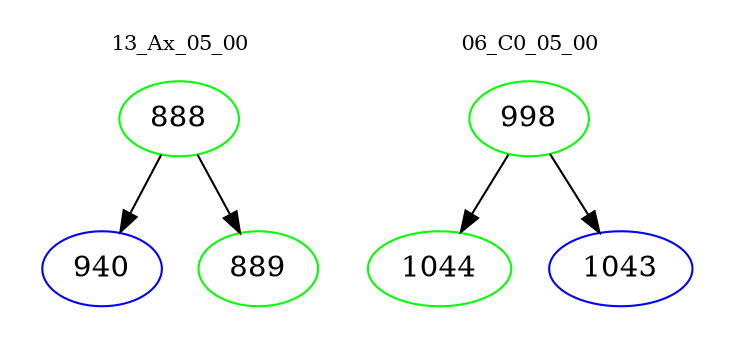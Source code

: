 digraph{
subgraph cluster_0 {
color = white
label = "13_Ax_05_00";
fontsize=10;
T0_888 [label="888", color="green"]
T0_888 -> T0_940 [color="black"]
T0_940 [label="940", color="blue"]
T0_888 -> T0_889 [color="black"]
T0_889 [label="889", color="green"]
}
subgraph cluster_1 {
color = white
label = "06_C0_05_00";
fontsize=10;
T1_998 [label="998", color="green"]
T1_998 -> T1_1044 [color="black"]
T1_1044 [label="1044", color="green"]
T1_998 -> T1_1043 [color="black"]
T1_1043 [label="1043", color="blue"]
}
}
